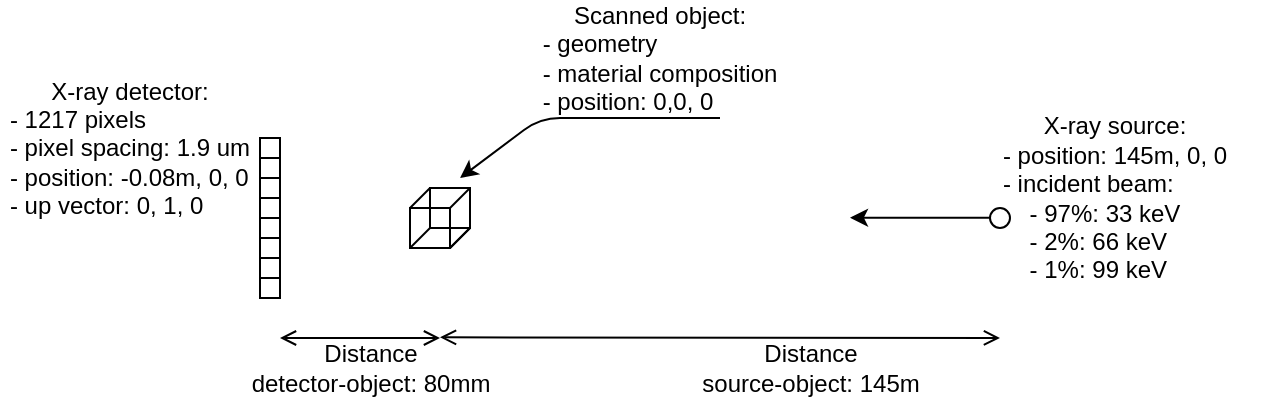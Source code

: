 <mxfile version="14.1.9" type="github">
  <diagram id="JgfoGJ3XISbpdv2K3d6i" name="Page-1">
    <mxGraphModel dx="1301" dy="1414" grid="1" gridSize="10" guides="1" tooltips="1" connect="1" arrows="1" fold="1" page="1" pageScale="1" pageWidth="827" pageHeight="1169" math="0" shadow="0">
      <root>
        <mxCell id="0" />
        <mxCell id="1" parent="0" />
        <mxCell id="MlGYC5pajuyseAJj1t0j-2" value="" style="endArrow=open;html=1;rounded=1;startArrow=open;startFill=0;endFill=0;" edge="1" parent="1">
          <mxGeometry width="50" height="50" relative="1" as="geometry">
            <mxPoint x="40" y="140" as="sourcePoint" />
            <mxPoint x="120" y="140" as="targetPoint" />
          </mxGeometry>
        </mxCell>
        <mxCell id="MlGYC5pajuyseAJj1t0j-4" value="&lt;div&gt;Distance&lt;/div&gt;&lt;div&gt;detector-object: 80mm&lt;br&gt;&lt;/div&gt;" style="text;html=1;align=center;verticalAlign=middle;resizable=0;points=[];autosize=1;" vertex="1" parent="1">
          <mxGeometry x="20" y="140" width="130" height="30" as="geometry" />
        </mxCell>
        <mxCell id="MlGYC5pajuyseAJj1t0j-6" value="&lt;div&gt;X-ray detector:&lt;/div&gt;&lt;div align=&quot;left&quot;&gt;- 1217 pixels&lt;/div&gt;&lt;div align=&quot;left&quot;&gt;- pixel spacing: 1.9 um&lt;/div&gt;&lt;div align=&quot;left&quot;&gt;- position: -0.08m, 0, 0&lt;/div&gt;&lt;div align=&quot;left&quot;&gt;- up vector: 0, 1, 0&lt;br&gt;&lt;/div&gt;" style="text;html=1;strokeColor=none;fillColor=none;align=center;verticalAlign=middle;whiteSpace=wrap;rounded=0;" vertex="1" parent="1">
          <mxGeometry x="-100" y="35" width="130" height="20" as="geometry" />
        </mxCell>
        <mxCell id="MlGYC5pajuyseAJj1t0j-15" value="&lt;div&gt;Distance&lt;/div&gt;&lt;div&gt;source-object: 145m&lt;br&gt;&lt;/div&gt;" style="text;html=1;align=center;verticalAlign=middle;resizable=0;points=[];autosize=1;" vertex="1" parent="1">
          <mxGeometry x="245" y="140" width="120" height="30" as="geometry" />
        </mxCell>
        <mxCell id="MlGYC5pajuyseAJj1t0j-16" value="" style="endArrow=open;html=1;rounded=1;startArrow=open;startFill=0;endFill=0;" edge="1" parent="1">
          <mxGeometry width="50" height="50" relative="1" as="geometry">
            <mxPoint x="120" y="139.67" as="sourcePoint" />
            <mxPoint x="400" y="140" as="targetPoint" />
          </mxGeometry>
        </mxCell>
        <mxCell id="MlGYC5pajuyseAJj1t0j-17" value="" style="ellipse;whiteSpace=wrap;html=1;aspect=fixed;fillColor=none;" vertex="1" parent="1">
          <mxGeometry x="395" y="75" width="10" height="10" as="geometry" />
        </mxCell>
        <mxCell id="MlGYC5pajuyseAJj1t0j-18" value="" style="group" vertex="1" connectable="0" parent="1">
          <mxGeometry x="105" y="65" width="30" height="30" as="geometry" />
        </mxCell>
        <mxCell id="MlGYC5pajuyseAJj1t0j-8" value="" style="whiteSpace=wrap;html=1;aspect=fixed;" vertex="1" parent="MlGYC5pajuyseAJj1t0j-18">
          <mxGeometry x="10" width="20" height="20" as="geometry" />
        </mxCell>
        <mxCell id="MlGYC5pajuyseAJj1t0j-9" value="" style="endArrow=none;html=1;" edge="1" parent="MlGYC5pajuyseAJj1t0j-18">
          <mxGeometry width="50" height="50" relative="1" as="geometry">
            <mxPoint y="10" as="sourcePoint" />
            <mxPoint x="10" as="targetPoint" />
          </mxGeometry>
        </mxCell>
        <mxCell id="MlGYC5pajuyseAJj1t0j-10" value="" style="whiteSpace=wrap;html=1;aspect=fixed;fillColor=none;" vertex="1" parent="MlGYC5pajuyseAJj1t0j-18">
          <mxGeometry y="10" width="20" height="20" as="geometry" />
        </mxCell>
        <mxCell id="MlGYC5pajuyseAJj1t0j-11" value="" style="endArrow=none;html=1;" edge="1" parent="MlGYC5pajuyseAJj1t0j-18">
          <mxGeometry width="50" height="50" relative="1" as="geometry">
            <mxPoint x="20" y="30" as="sourcePoint" />
            <mxPoint x="30" y="20" as="targetPoint" />
          </mxGeometry>
        </mxCell>
        <mxCell id="MlGYC5pajuyseAJj1t0j-12" value="" style="endArrow=none;html=1;" edge="1" parent="MlGYC5pajuyseAJj1t0j-18">
          <mxGeometry width="50" height="50" relative="1" as="geometry">
            <mxPoint x="20" y="30" as="sourcePoint" />
            <mxPoint x="30" y="20" as="targetPoint" />
          </mxGeometry>
        </mxCell>
        <mxCell id="MlGYC5pajuyseAJj1t0j-13" value="" style="endArrow=none;html=1;exitX=1;exitY=0;exitDx=0;exitDy=0;entryX=1;entryY=0;entryDx=0;entryDy=0;" edge="1" parent="MlGYC5pajuyseAJj1t0j-18" source="MlGYC5pajuyseAJj1t0j-8" target="MlGYC5pajuyseAJj1t0j-10">
          <mxGeometry width="50" height="50" relative="1" as="geometry">
            <mxPoint x="30" y="40" as="sourcePoint" />
            <mxPoint x="40" y="30" as="targetPoint" />
          </mxGeometry>
        </mxCell>
        <mxCell id="MlGYC5pajuyseAJj1t0j-14" value="" style="endArrow=none;html=1;exitX=0.5;exitY=0.5;exitDx=0;exitDy=0;entryX=0;entryY=1;entryDx=0;entryDy=0;exitPerimeter=0;" edge="1" parent="MlGYC5pajuyseAJj1t0j-18" source="MlGYC5pajuyseAJj1t0j-10" target="MlGYC5pajuyseAJj1t0j-10">
          <mxGeometry width="50" height="50" relative="1" as="geometry">
            <mxPoint x="40" y="10" as="sourcePoint" />
            <mxPoint x="30" y="20" as="targetPoint" />
          </mxGeometry>
        </mxCell>
        <mxCell id="MlGYC5pajuyseAJj1t0j-19" value="" style="endArrow=classic;html=1;" edge="1" parent="1">
          <mxGeometry width="50" height="50" relative="1" as="geometry">
            <mxPoint x="395" y="79.83" as="sourcePoint" />
            <mxPoint x="325" y="79.83" as="targetPoint" />
          </mxGeometry>
        </mxCell>
        <mxCell id="MlGYC5pajuyseAJj1t0j-20" value="" style="rounded=0;whiteSpace=wrap;html=1;fillColor=none;" vertex="1" parent="1">
          <mxGeometry x="30" y="40" width="10" height="10" as="geometry" />
        </mxCell>
        <mxCell id="MlGYC5pajuyseAJj1t0j-21" value="" style="rounded=0;whiteSpace=wrap;html=1;fillColor=none;" vertex="1" parent="1">
          <mxGeometry x="30" y="50" width="10" height="10" as="geometry" />
        </mxCell>
        <mxCell id="MlGYC5pajuyseAJj1t0j-22" value="" style="rounded=0;whiteSpace=wrap;html=1;fillColor=none;direction=west;" vertex="1" parent="1">
          <mxGeometry x="30" y="60" width="10" height="10" as="geometry" />
        </mxCell>
        <mxCell id="MlGYC5pajuyseAJj1t0j-23" value="" style="rounded=0;whiteSpace=wrap;html=1;fillColor=none;" vertex="1" parent="1">
          <mxGeometry x="30" y="70" width="10" height="10" as="geometry" />
        </mxCell>
        <mxCell id="MlGYC5pajuyseAJj1t0j-24" value="" style="rounded=0;whiteSpace=wrap;html=1;fillColor=none;" vertex="1" parent="1">
          <mxGeometry x="30" y="80" width="10" height="10" as="geometry" />
        </mxCell>
        <mxCell id="MlGYC5pajuyseAJj1t0j-25" value="" style="rounded=0;whiteSpace=wrap;html=1;fillColor=none;direction=west;" vertex="1" parent="1">
          <mxGeometry x="30" y="90" width="10" height="10" as="geometry" />
        </mxCell>
        <mxCell id="MlGYC5pajuyseAJj1t0j-26" value="" style="rounded=0;whiteSpace=wrap;html=1;fillColor=none;" vertex="1" parent="1">
          <mxGeometry x="30" y="100" width="10" height="10" as="geometry" />
        </mxCell>
        <mxCell id="MlGYC5pajuyseAJj1t0j-27" value="" style="rounded=0;whiteSpace=wrap;html=1;fillColor=none;" vertex="1" parent="1">
          <mxGeometry x="30" y="110" width="10" height="10" as="geometry" />
        </mxCell>
        <mxCell id="MlGYC5pajuyseAJj1t0j-29" value="&lt;div&gt;X-ray source:&lt;/div&gt;&lt;div align=&quot;left&quot;&gt;- position: 145m, 0, 0&lt;br&gt;&lt;/div&gt;&lt;div align=&quot;left&quot;&gt;- incident beam:&lt;br&gt;&lt;/div&gt;&lt;div align=&quot;left&quot;&gt;&amp;nbsp;&amp;nbsp;&amp;nbsp; - 97%: 33 keV&lt;/div&gt;&lt;div align=&quot;left&quot;&gt;&amp;nbsp;&amp;nbsp;&amp;nbsp; - 2%: 66 keV&lt;/div&gt;&lt;div align=&quot;left&quot;&gt;&amp;nbsp;&amp;nbsp;&amp;nbsp; - 1%: 99 keV&lt;br&gt;&lt;/div&gt;" style="text;html=1;strokeColor=none;fillColor=none;align=center;verticalAlign=middle;whiteSpace=wrap;rounded=0;" vertex="1" parent="1">
          <mxGeometry x="380" y="60" width="155" height="20" as="geometry" />
        </mxCell>
        <mxCell id="MlGYC5pajuyseAJj1t0j-30" value="" style="endArrow=classic;html=1;" edge="1" parent="1">
          <mxGeometry width="50" height="50" relative="1" as="geometry">
            <mxPoint x="260" y="30" as="sourcePoint" />
            <mxPoint x="130" y="60" as="targetPoint" />
            <Array as="points">
              <mxPoint x="170" y="30" />
            </Array>
          </mxGeometry>
        </mxCell>
        <mxCell id="MlGYC5pajuyseAJj1t0j-31" value="&lt;div&gt;Scanned object:&lt;/div&gt;&lt;div align=&quot;left&quot;&gt;- geometry&lt;/div&gt;&lt;div align=&quot;left&quot;&gt;- material composition&lt;br&gt;&lt;/div&gt;&lt;div align=&quot;left&quot;&gt;- position: 0,0, 0&lt;br&gt;&lt;/div&gt;" style="text;html=1;strokeColor=none;fillColor=none;align=center;verticalAlign=middle;whiteSpace=wrap;rounded=0;" vertex="1" parent="1">
          <mxGeometry x="170" y="-10" width="120" height="20" as="geometry" />
        </mxCell>
      </root>
    </mxGraphModel>
  </diagram>
</mxfile>

